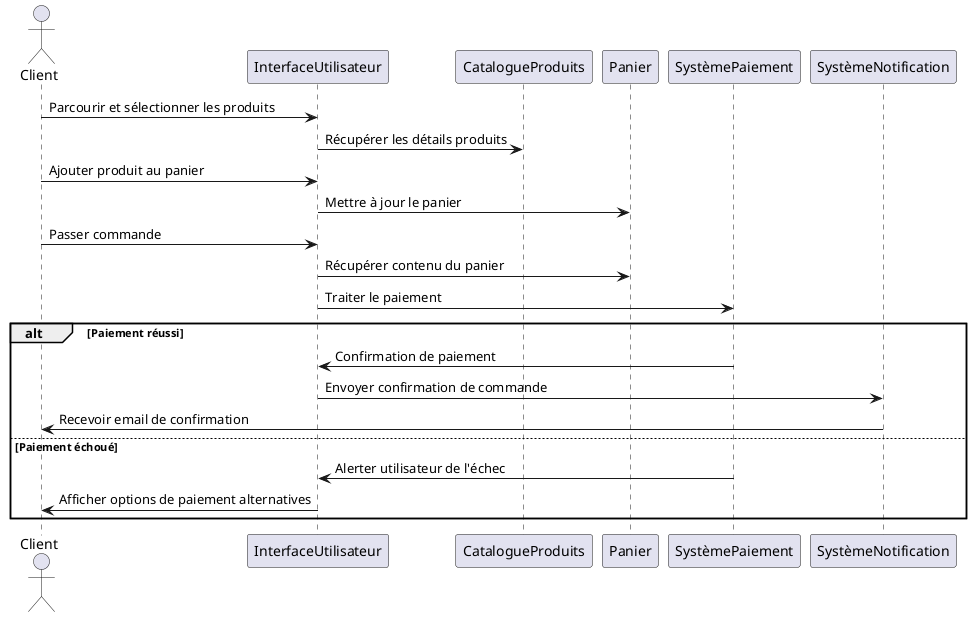 @startuml

actor Client
participant "InterfaceUtilisateur" as IU
participant "CatalogueProduits" as CP
participant "Panier" as Pan
participant "SystèmePaiement" as Pai
participant "SystèmeNotification" as Notif

Client -> IU: Parcourir et sélectionner les produits
IU -> CP: Récupérer les détails produits
Client -> IU: Ajouter produit au panier
IU -> Pan: Mettre à jour le panier

Client -> IU: Passer commande
IU -> Pan: Récupérer contenu du panier
IU -> Pai: Traiter le paiement
alt Paiement réussi
    Pai -> IU: Confirmation de paiement
    IU -> Notif: Envoyer confirmation de commande
    Notif -> Client: Recevoir email de confirmation
else Paiement échoué
    Pai -> IU: Alerter utilisateur de l'échec
    IU -> Client: Afficher options de paiement alternatives
end
@enduml


'actor Utilisateur
'participant "PageConnexion" as PC
'participant "SystèmeAuthentification" as Auth
'participant "InterfaceUtilisateur" as IU
'
'Utilisateur -> PC: Accéder à la page de connexion
'Utilisateur -> PC: Entrer nom d'utilisateur et mot de passe
'PC -> Auth: Soumettre informations d'identification
'Auth -> Auth: Vérifier informations
'alt Authentification réussie
'    Auth -> PC: Validation réussie
'    PC -> IU: Afficher l'interface utilisateur
'else Authentification échouée
'    Auth -> PC: Échec de la validation
'    PC -> Utilisateur: Afficher message d'erreur
'end
@enduml
